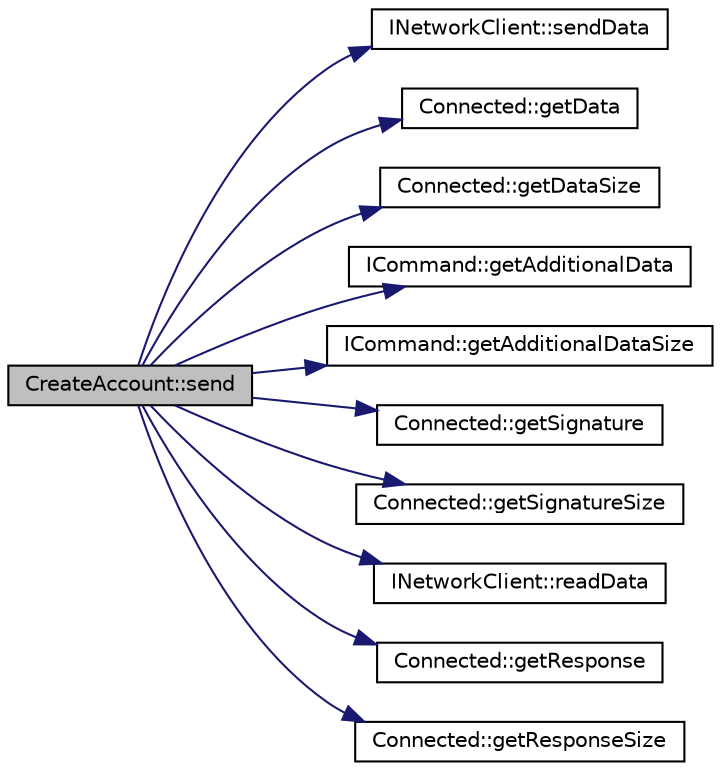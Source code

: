 digraph "CreateAccount::send"
{
  edge [fontname="Helvetica",fontsize="10",labelfontname="Helvetica",labelfontsize="10"];
  node [fontname="Helvetica",fontsize="10",shape=record];
  rankdir="LR";
  Node5 [label="CreateAccount::send",height=0.2,width=0.4,color="black", fillcolor="grey75", style="filled", fontcolor="black"];
  Node5 -> Node6 [color="midnightblue",fontsize="10",style="solid",fontname="Helvetica"];
  Node6 [label="INetworkClient::sendData",height=0.2,width=0.4,color="black", fillcolor="white", style="filled",URL="$class_i_network_client.html#abdbaff32040dbcf6deee5de06cf484f3",tooltip="Send data using pointer to bufor and size. "];
  Node5 -> Node7 [color="midnightblue",fontsize="10",style="solid",fontname="Helvetica"];
  Node7 [label="Connected::getData",height=0.2,width=0.4,color="black", fillcolor="white", style="filled",URL="$class_connected.html#aa278b79f29e316efa8dc52637394649d",tooltip="Get pointer to command data structure. "];
  Node5 -> Node8 [color="midnightblue",fontsize="10",style="solid",fontname="Helvetica"];
  Node8 [label="Connected::getDataSize",height=0.2,width=0.4,color="black", fillcolor="white", style="filled",URL="$class_connected.html#a322f17c00956def656efb9a2e0e39e6e",tooltip="Get data struct size. Without signature. "];
  Node5 -> Node9 [color="midnightblue",fontsize="10",style="solid",fontname="Helvetica"];
  Node9 [label="ICommand::getAdditionalData",height=0.2,width=0.4,color="black", fillcolor="white", style="filled",URL="$class_i_command.html#a4f33e3acf5c43facce6b9c1090d9394f",tooltip="Get additional data. "];
  Node5 -> Node10 [color="midnightblue",fontsize="10",style="solid",fontname="Helvetica"];
  Node10 [label="ICommand::getAdditionalDataSize",height=0.2,width=0.4,color="black", fillcolor="white", style="filled",URL="$class_i_command.html#a55a77282a246af2812ca4676e21e4bc6",tooltip="Get additional data size. "];
  Node5 -> Node11 [color="midnightblue",fontsize="10",style="solid",fontname="Helvetica"];
  Node11 [label="Connected::getSignature",height=0.2,width=0.4,color="black", fillcolor="white", style="filled",URL="$class_connected.html#afd2bdb89e554ee01ebccf36622054b8e",tooltip="Get pointer to signature data. "];
  Node5 -> Node12 [color="midnightblue",fontsize="10",style="solid",fontname="Helvetica"];
  Node12 [label="Connected::getSignatureSize",height=0.2,width=0.4,color="black", fillcolor="white", style="filled",URL="$class_connected.html#ae3ee0bde31ede0b4f704c643357cd1fe",tooltip="Get signature size. "];
  Node5 -> Node13 [color="midnightblue",fontsize="10",style="solid",fontname="Helvetica"];
  Node13 [label="INetworkClient::readData",height=0.2,width=0.4,color="black", fillcolor="white", style="filled",URL="$class_i_network_client.html#af80ef17edd0a926d2f3c8f0ec32ef78c",tooltip="Read data to buffor. "];
  Node5 -> Node14 [color="midnightblue",fontsize="10",style="solid",fontname="Helvetica"];
  Node14 [label="Connected::getResponse",height=0.2,width=0.4,color="black", fillcolor="white", style="filled",URL="$class_connected.html#a488cd9cd5a4144fe20e7da95ae9e64ff",tooltip="Get pointer to response data. "];
  Node5 -> Node15 [color="midnightblue",fontsize="10",style="solid",fontname="Helvetica"];
  Node15 [label="Connected::getResponseSize",height=0.2,width=0.4,color="black", fillcolor="white", style="filled",URL="$class_connected.html#a15bb859a91d7ee39b4646edee3d92e6b",tooltip="Get response data struct size. "];
}
